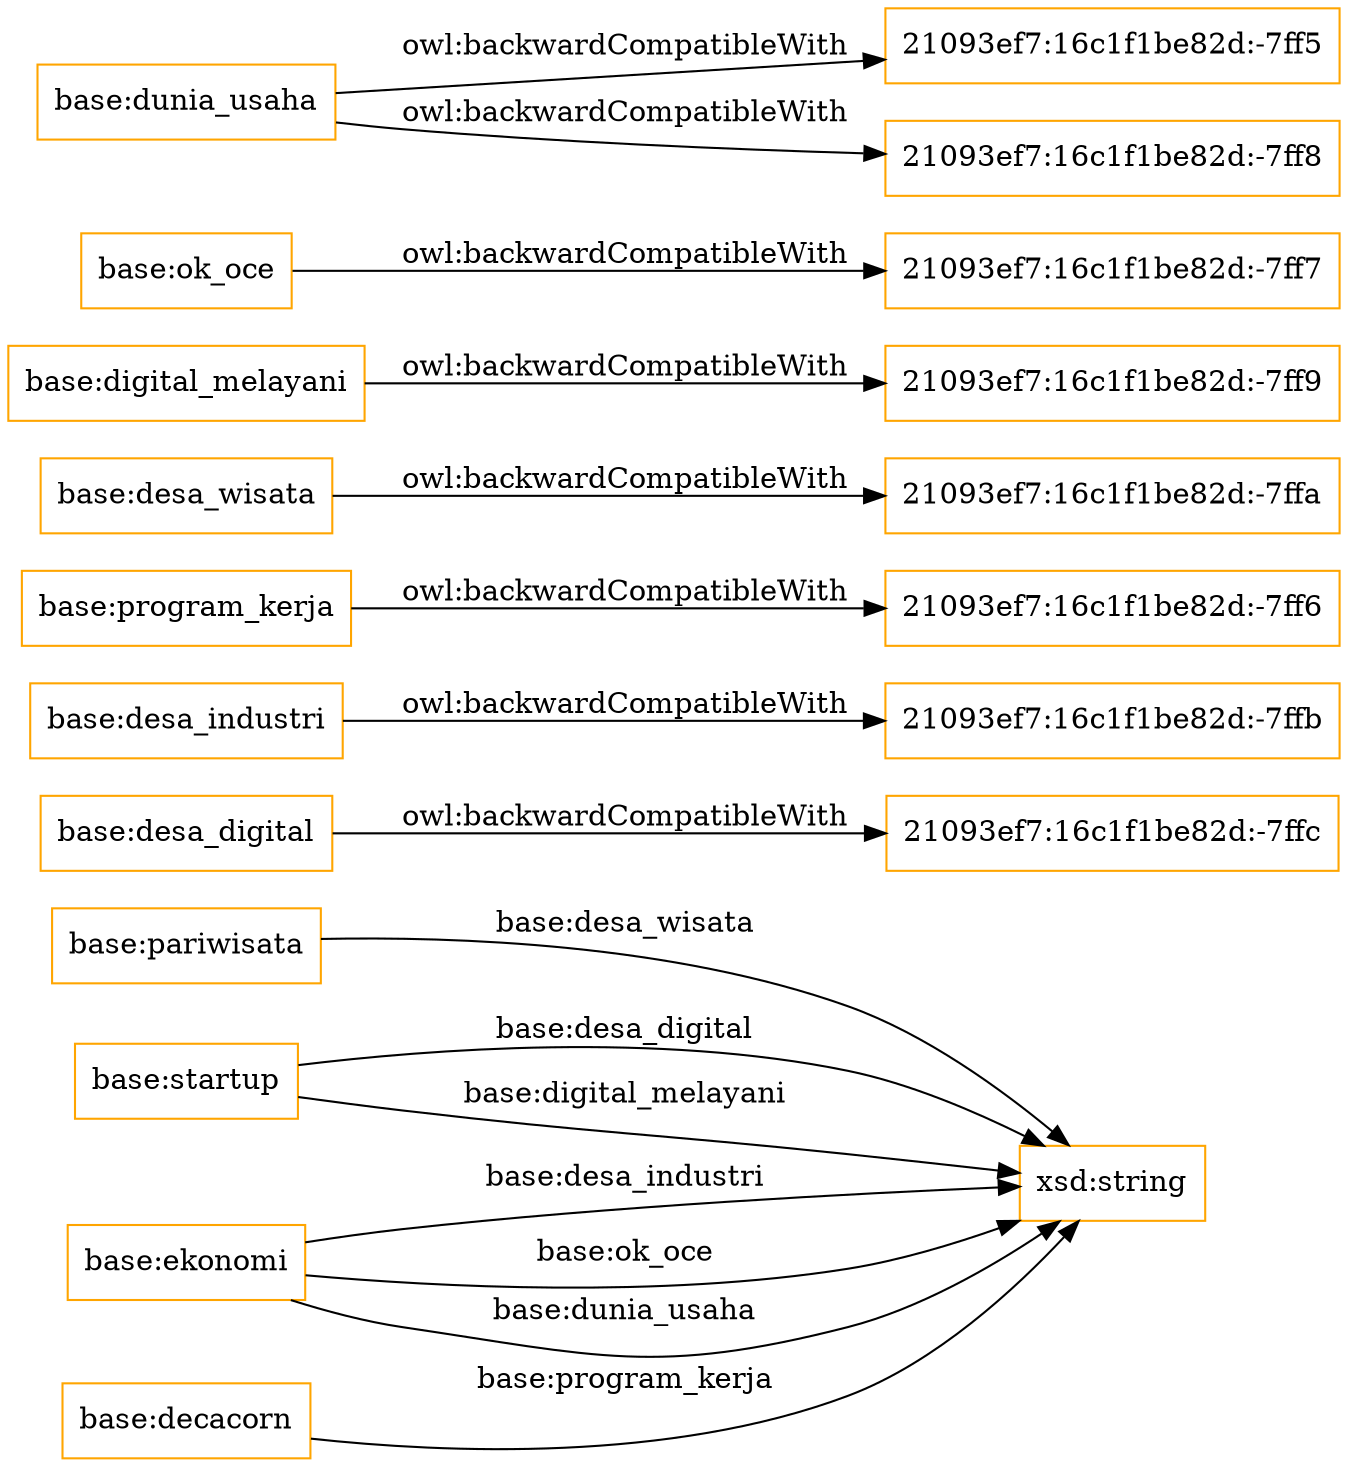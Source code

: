 digraph ar2dtool_diagram { 
rankdir=LR;
size="1501"
node [shape = rectangle, color="orange"]; "base:pariwisata" "base:startup" "base:ekonomi" "base:decacorn" ; /*classes style*/
	"base:desa_digital" -> "21093ef7:16c1f1be82d:-7ffc" [ label = "owl:backwardCompatibleWith" ];
	"base:desa_industri" -> "21093ef7:16c1f1be82d:-7ffb" [ label = "owl:backwardCompatibleWith" ];
	"base:program_kerja" -> "21093ef7:16c1f1be82d:-7ff6" [ label = "owl:backwardCompatibleWith" ];
	"base:desa_wisata" -> "21093ef7:16c1f1be82d:-7ffa" [ label = "owl:backwardCompatibleWith" ];
	"base:digital_melayani" -> "21093ef7:16c1f1be82d:-7ff9" [ label = "owl:backwardCompatibleWith" ];
	"base:ok_oce" -> "21093ef7:16c1f1be82d:-7ff7" [ label = "owl:backwardCompatibleWith" ];
	"base:dunia_usaha" -> "21093ef7:16c1f1be82d:-7ff5" [ label = "owl:backwardCompatibleWith" ];
	"base:dunia_usaha" -> "21093ef7:16c1f1be82d:-7ff8" [ label = "owl:backwardCompatibleWith" ];
	"base:ekonomi" -> "xsd:string" [ label = "base:desa_industri" ];
	"base:startup" -> "xsd:string" [ label = "base:desa_digital" ];
	"base:ekonomi" -> "xsd:string" [ label = "base:ok_oce" ];
	"base:startup" -> "xsd:string" [ label = "base:digital_melayani" ];
	"base:decacorn" -> "xsd:string" [ label = "base:program_kerja" ];
	"base:pariwisata" -> "xsd:string" [ label = "base:desa_wisata" ];
	"base:ekonomi" -> "xsd:string" [ label = "base:dunia_usaha" ];

}
